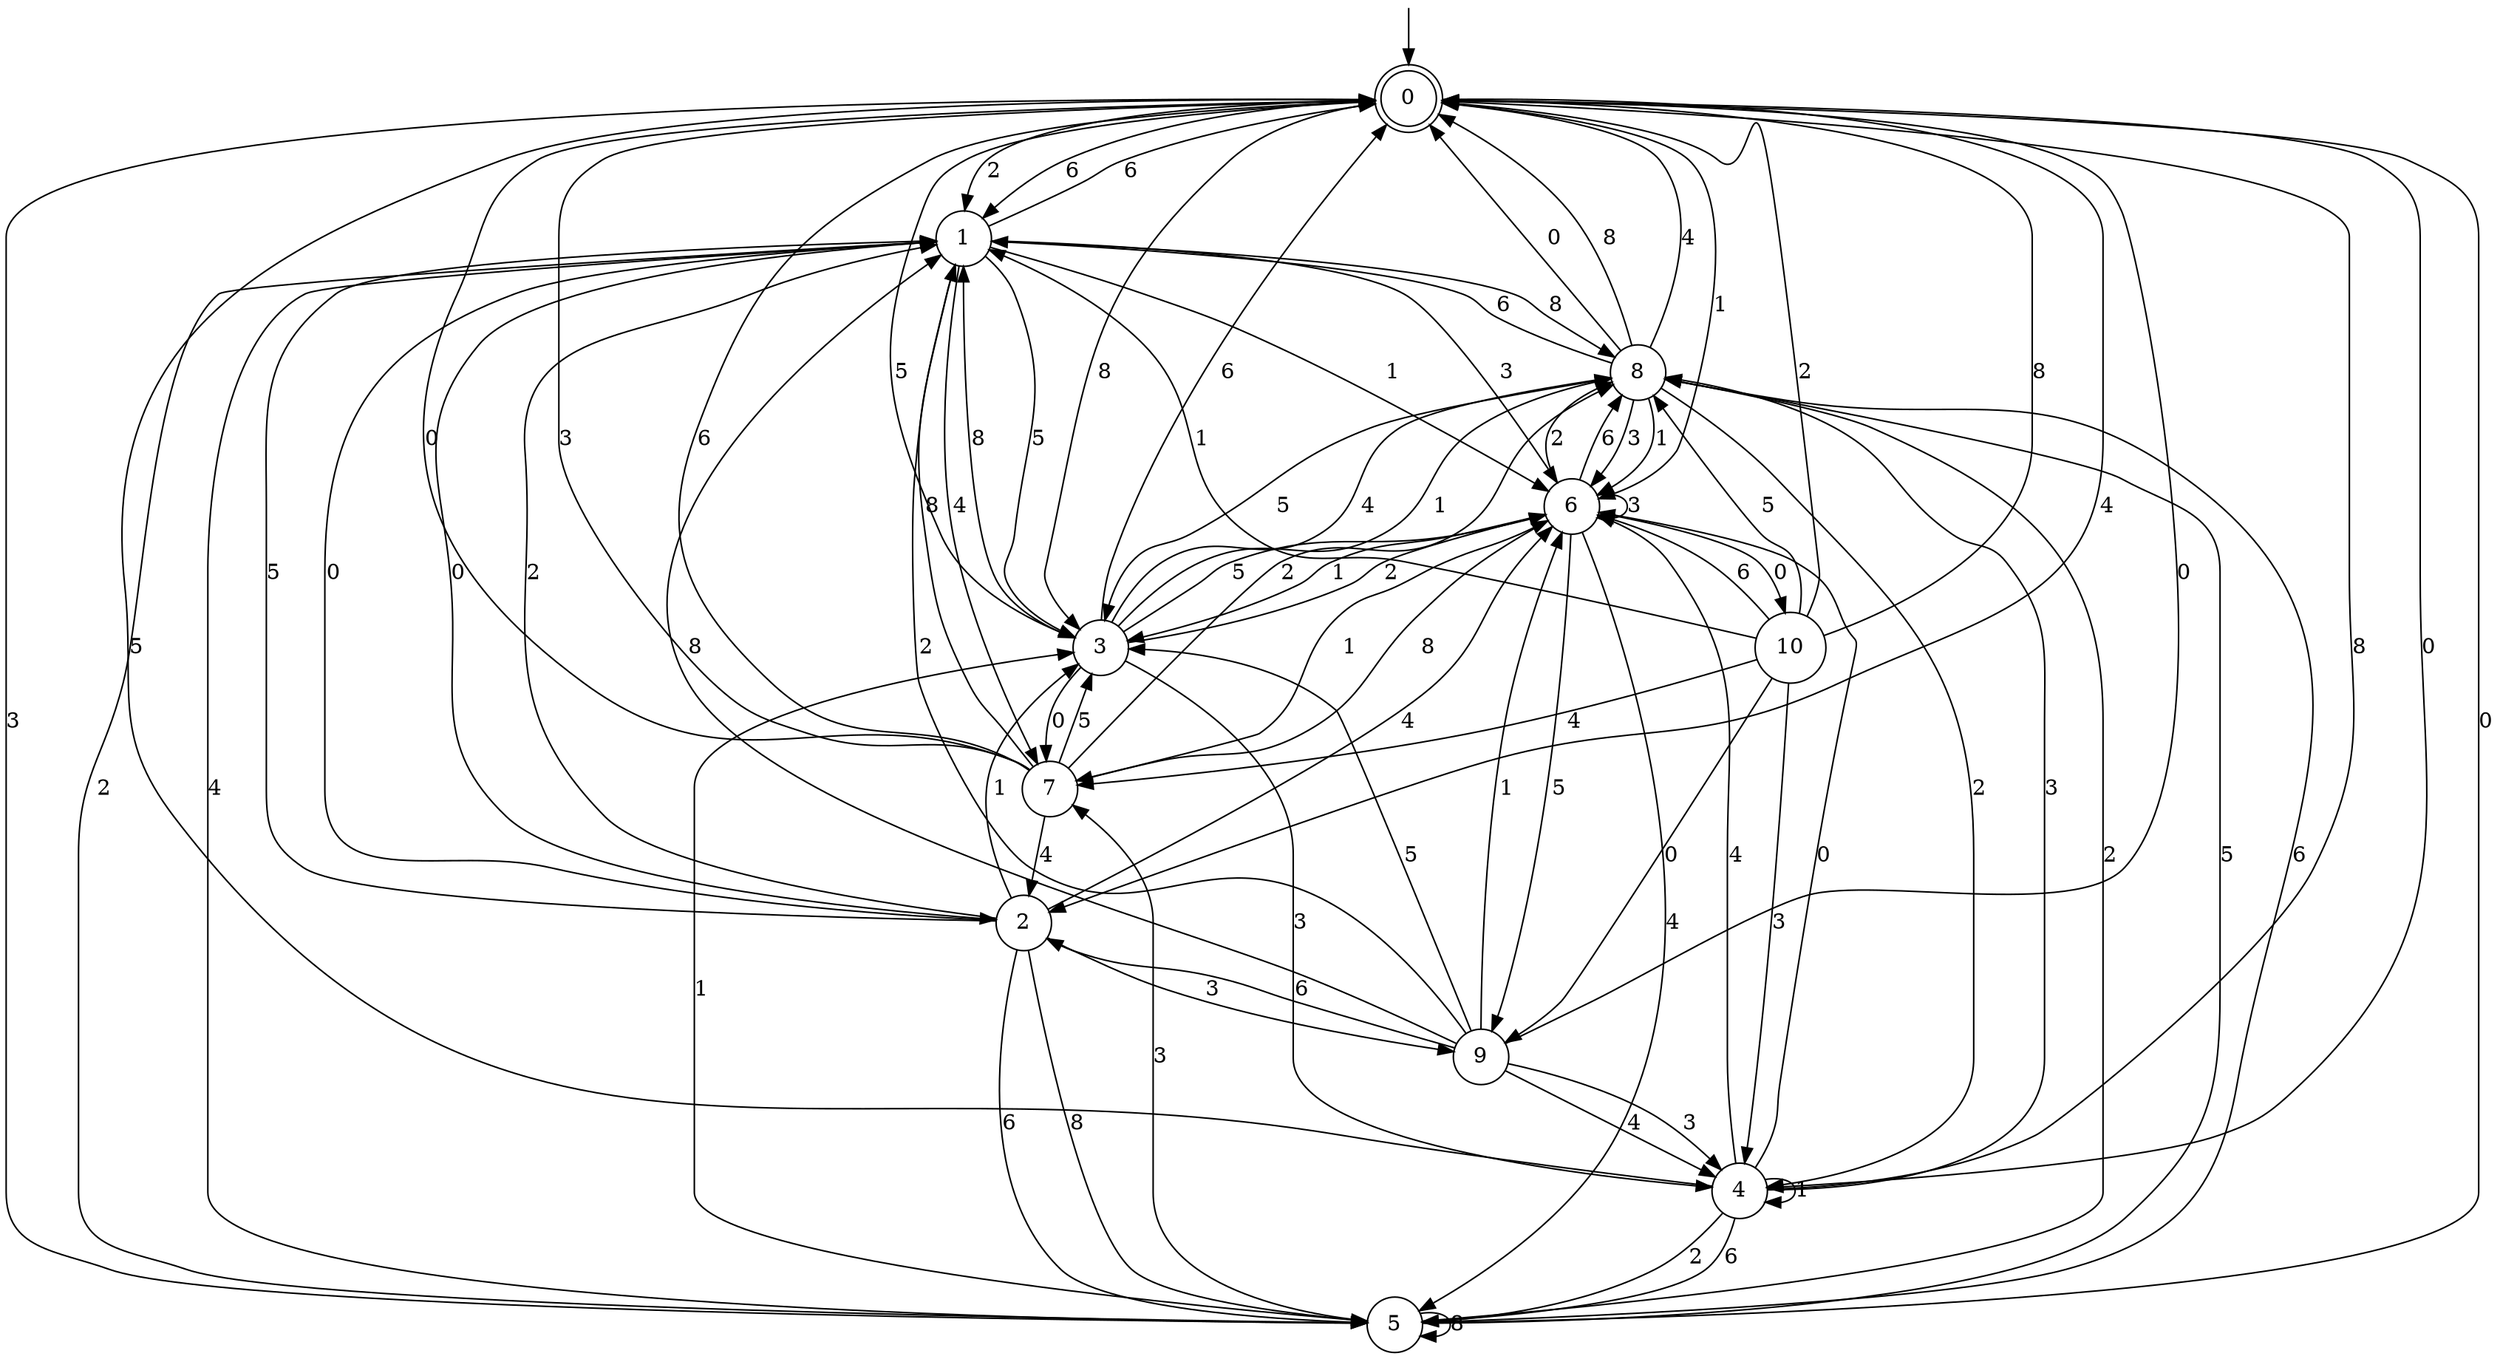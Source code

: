 digraph g {

	s0 [shape="doublecircle" label="0"];
	s1 [shape="circle" label="1"];
	s2 [shape="circle" label="2"];
	s3 [shape="circle" label="3"];
	s4 [shape="circle" label="4"];
	s5 [shape="circle" label="5"];
	s6 [shape="circle" label="6"];
	s7 [shape="circle" label="7"];
	s8 [shape="circle" label="8"];
	s9 [shape="circle" label="9"];
	s10 [shape="circle" label="10"];
	s0 -> s1 [label="2"];
	s0 -> s2 [label="4"];
	s0 -> s3 [label="5"];
	s0 -> s4 [label="0"];
	s0 -> s5 [label="3"];
	s0 -> s1 [label="6"];
	s0 -> s6 [label="1"];
	s0 -> s3 [label="8"];
	s1 -> s5 [label="2"];
	s1 -> s7 [label="4"];
	s1 -> s3 [label="5"];
	s1 -> s2 [label="0"];
	s1 -> s6 [label="3"];
	s1 -> s0 [label="6"];
	s1 -> s6 [label="1"];
	s1 -> s8 [label="8"];
	s2 -> s1 [label="2"];
	s2 -> s6 [label="4"];
	s2 -> s1 [label="5"];
	s2 -> s1 [label="0"];
	s2 -> s9 [label="3"];
	s2 -> s5 [label="6"];
	s2 -> s3 [label="1"];
	s2 -> s5 [label="8"];
	s3 -> s6 [label="2"];
	s3 -> s8 [label="4"];
	s3 -> s6 [label="5"];
	s3 -> s7 [label="0"];
	s3 -> s4 [label="3"];
	s3 -> s0 [label="6"];
	s3 -> s8 [label="1"];
	s3 -> s1 [label="8"];
	s4 -> s5 [label="2"];
	s4 -> s6 [label="4"];
	s4 -> s0 [label="5"];
	s4 -> s6 [label="0"];
	s4 -> s8 [label="3"];
	s4 -> s5 [label="6"];
	s4 -> s4 [label="1"];
	s4 -> s0 [label="8"];
	s5 -> s8 [label="2"];
	s5 -> s1 [label="4"];
	s5 -> s8 [label="5"];
	s5 -> s0 [label="0"];
	s5 -> s7 [label="3"];
	s5 -> s8 [label="6"];
	s5 -> s3 [label="1"];
	s5 -> s5 [label="8"];
	s6 -> s8 [label="2"];
	s6 -> s5 [label="4"];
	s6 -> s9 [label="5"];
	s6 -> s10 [label="0"];
	s6 -> s6 [label="3"];
	s6 -> s8 [label="6"];
	s6 -> s3 [label="1"];
	s6 -> s7 [label="8"];
	s7 -> s8 [label="2"];
	s7 -> s2 [label="4"];
	s7 -> s3 [label="5"];
	s7 -> s0 [label="0"];
	s7 -> s0 [label="3"];
	s7 -> s0 [label="6"];
	s7 -> s6 [label="1"];
	s7 -> s1 [label="8"];
	s8 -> s4 [label="2"];
	s8 -> s0 [label="4"];
	s8 -> s3 [label="5"];
	s8 -> s0 [label="0"];
	s8 -> s6 [label="3"];
	s8 -> s1 [label="6"];
	s8 -> s6 [label="1"];
	s8 -> s0 [label="8"];
	s9 -> s1 [label="2"];
	s9 -> s4 [label="4"];
	s9 -> s3 [label="5"];
	s9 -> s0 [label="0"];
	s9 -> s4 [label="3"];
	s9 -> s2 [label="6"];
	s9 -> s6 [label="1"];
	s9 -> s1 [label="8"];
	s10 -> s0 [label="2"];
	s10 -> s7 [label="4"];
	s10 -> s8 [label="5"];
	s10 -> s9 [label="0"];
	s10 -> s4 [label="3"];
	s10 -> s6 [label="6"];
	s10 -> s1 [label="1"];
	s10 -> s0 [label="8"];

__start0 [label="" shape="none" width="0" height="0"];
__start0 -> s0;

}
